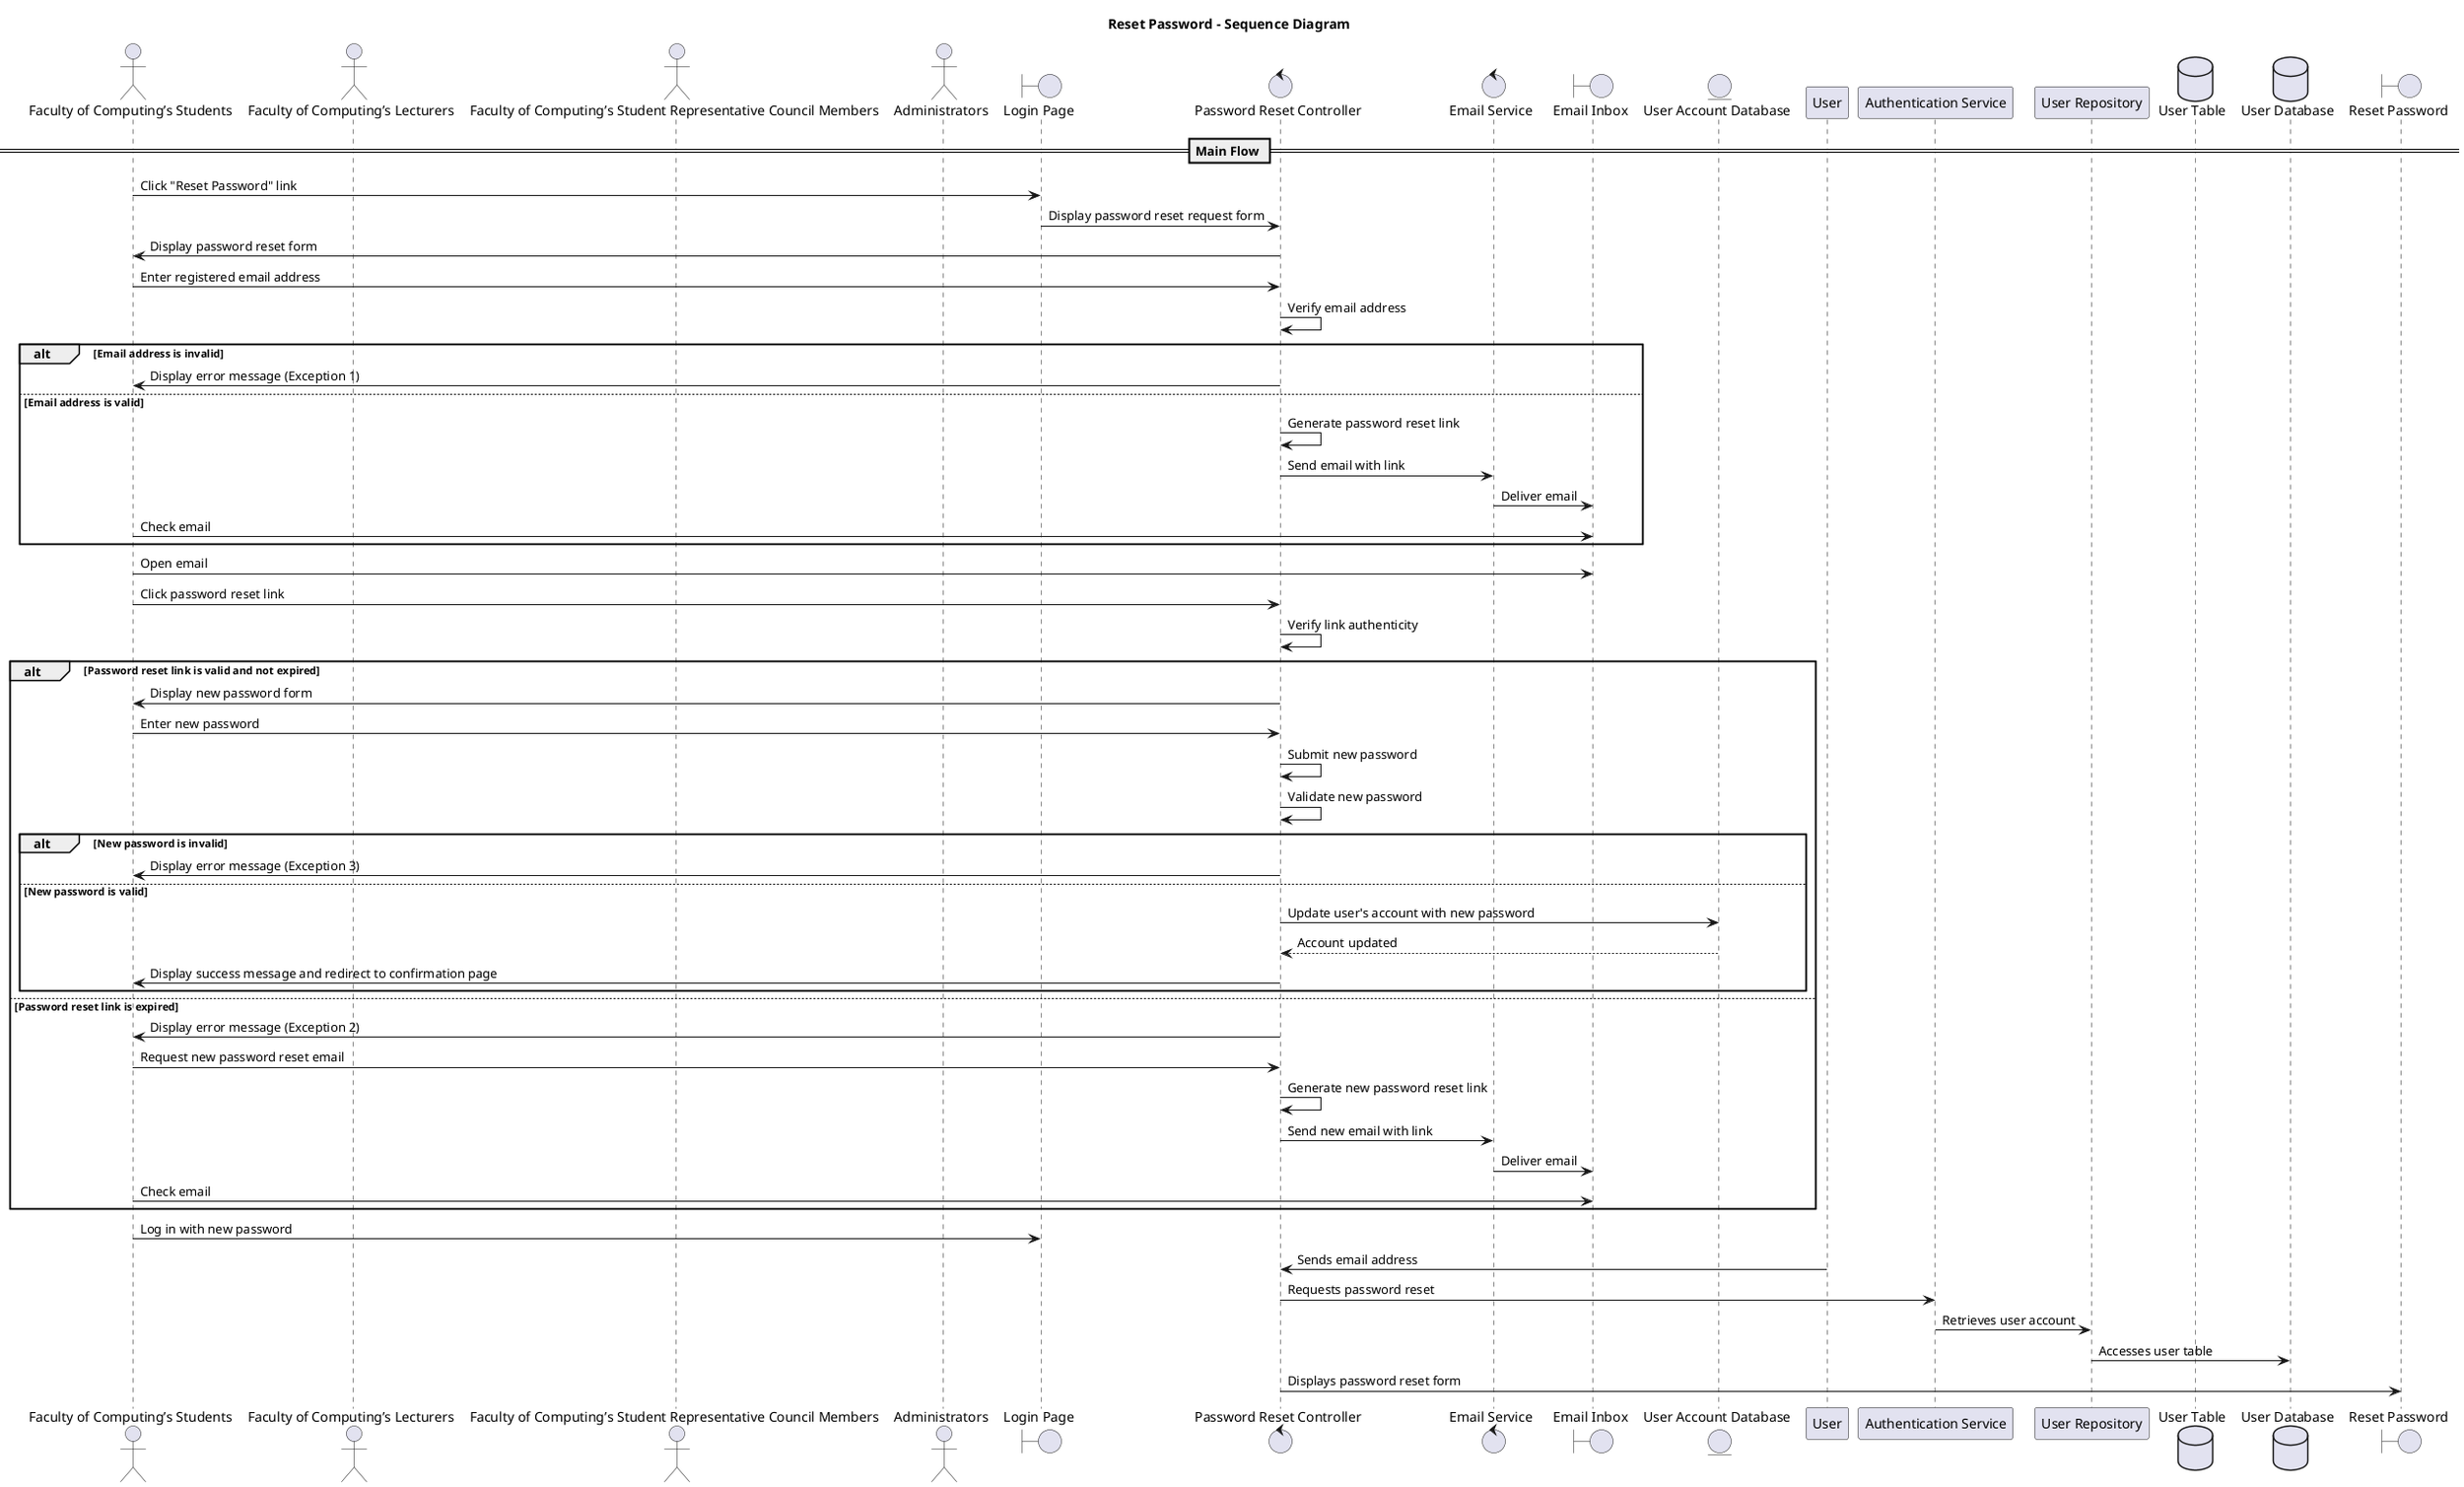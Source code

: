 @startuml
title Reset Password - Sequence Diagram

actor "Faculty of Computing’s Students" as Student
actor "Faculty of Computing’s Lecturers" as Lecturer
actor "Faculty of Computing’s Student Representative Council Members" as SRCMember
actor Administrators as Admin

boundary "Login Page" as LoginPage
control "Password Reset Controller" as PasswordResetController
control "Email Service" as EmailService
boundary "Email Inbox" as EmailInbox
entity "User Account Database" as UserDatabase

== Main Flow ==

Student -> LoginPage: Click "Reset Password" link
LoginPage -> PasswordResetController: Display password reset request form
PasswordResetController -> Student: Display password reset form
Student -> PasswordResetController: Enter registered email address
PasswordResetController -> PasswordResetController: Verify email address
alt Email address is invalid
    PasswordResetController -> Student: Display error message (Exception 1)
else Email address is valid
    PasswordResetController -> PasswordResetController: Generate password reset link
    PasswordResetController -> EmailService: Send email with link
    EmailService -> EmailInbox: Deliver email
    Student -> EmailInbox: Check email
end

Student -> EmailInbox: Open email
Student -> PasswordResetController: Click password reset link
PasswordResetController -> PasswordResetController: Verify link authenticity
alt Password reset link is valid and not expired
    PasswordResetController -> Student: Display new password form
    Student -> PasswordResetController: Enter new password
    PasswordResetController -> PasswordResetController: Submit new password
    PasswordResetController -> PasswordResetController: Validate new password
    alt New password is invalid
        PasswordResetController -> Student: Display error message (Exception 3)
    else New password is valid
        PasswordResetController -> UserDatabase: Update user's account with new password
        UserDatabase --> PasswordResetController: Account updated
        PasswordResetController -> Student: Display success message and redirect to confirmation page
    end
else Password reset link is expired
    PasswordResetController -> Student: Display error message (Exception 2)
    Student -> PasswordResetController: Request new password reset email
    PasswordResetController -> PasswordResetController: Generate new password reset link
    PasswordResetController -> EmailService: Send new email with link
    EmailService -> EmailInbox: Deliver email
    Student -> EmailInbox: Check email
end

Student -> LoginPage: Log in with new password



participant "User" as User
participant "Authentication Service" as AuthService
participant "User Repository" as UserRepository



database "User Table" as UserTable
database "User Database" as UserDB



boundary "Reset Password" as ResetPasswordView



User -> PasswordResetController: Sends email address
PasswordResetController -> AuthService: Requests password reset
AuthService -> UserRepository: Retrieves user account
UserRepository -> UserDB: Accesses user table
PasswordResetController -> ResetPasswordView: Displays password reset form
@enduml